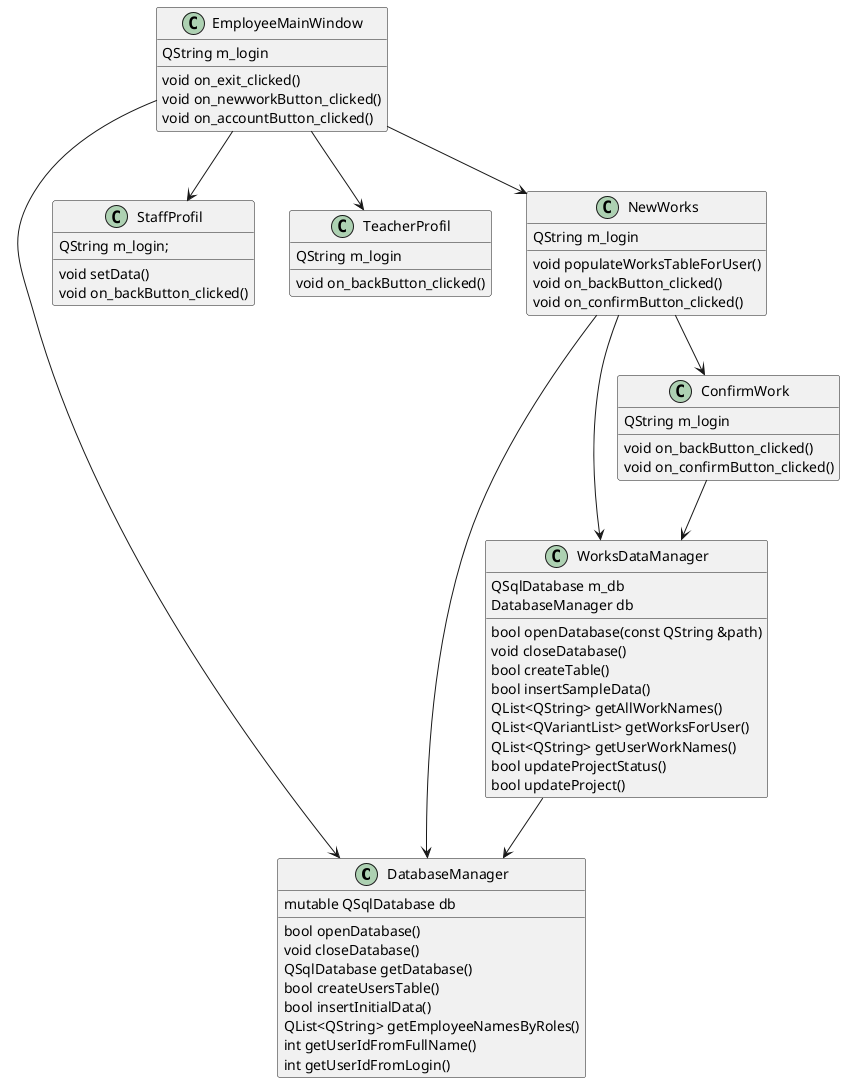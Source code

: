 @startuml

hide empty methods
hide empty members

 
class DatabaseManager
{
 bool openDatabase()
 void closeDatabase()
 QSqlDatabase getDatabase()
 bool createUsersTable()
 bool insertInitialData()
 QList<QString> getEmployeeNamesByRoles()
 int getUserIdFromFullName()
 int getUserIdFromLogin()
 mutable QSqlDatabase db
}

class WorksDataManager
{
 bool openDatabase(const QString &path)
 void closeDatabase()
 bool createTable()
 bool insertSampleData()
 QList<QString> getAllWorkNames()
 QList<QVariantList> getWorksForUser()
 QList<QString> getUserWorkNames()
 bool updateProjectStatus()
 bool updateProject()
 QSqlDatabase m_db
 DatabaseManager db

}

class EmployeeMainWindow
{
  void on_exit_clicked()
  void on_newworkButton_clicked()
  void on_accountButton_clicked()
  QString m_login
}

class ConfirmWork
{
  void on_backButton_clicked()
  void on_confirmButton_clicked()
  QString m_login
}

class StaffProfil
{
  void setData()
  void on_backButton_clicked()
  QString m_login;
}

class TeacherProfil
{
  void on_backButton_clicked()
  QString m_login
}

class NewWorks
{
  void populateWorksTableForUser()
  void on_backButton_clicked()
  void on_confirmButton_clicked()
  QString m_login
}



EmployeeMainWindow --> StaffProfil
EmployeeMainWindow --> TeacherProfil
EmployeeMainWindow --> NewWorks

NewWorks --> ConfirmWork

WorksDataManager --> DatabaseManager

ConfirmWork --> WorksDataManager
EmployeeMainWindow --> DatabaseManager
NewWorks --> WorksDataManager
NewWorks --> DatabaseManager



@enduml